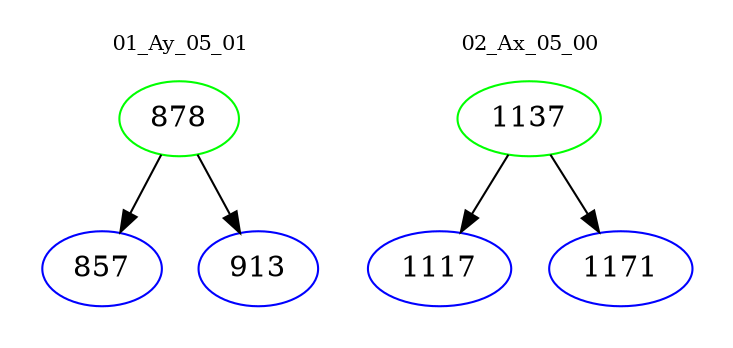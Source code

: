 digraph{
subgraph cluster_0 {
color = white
label = "01_Ay_05_01";
fontsize=10;
T0_878 [label="878", color="green"]
T0_878 -> T0_857 [color="black"]
T0_857 [label="857", color="blue"]
T0_878 -> T0_913 [color="black"]
T0_913 [label="913", color="blue"]
}
subgraph cluster_1 {
color = white
label = "02_Ax_05_00";
fontsize=10;
T1_1137 [label="1137", color="green"]
T1_1137 -> T1_1117 [color="black"]
T1_1117 [label="1117", color="blue"]
T1_1137 -> T1_1171 [color="black"]
T1_1171 [label="1171", color="blue"]
}
}

